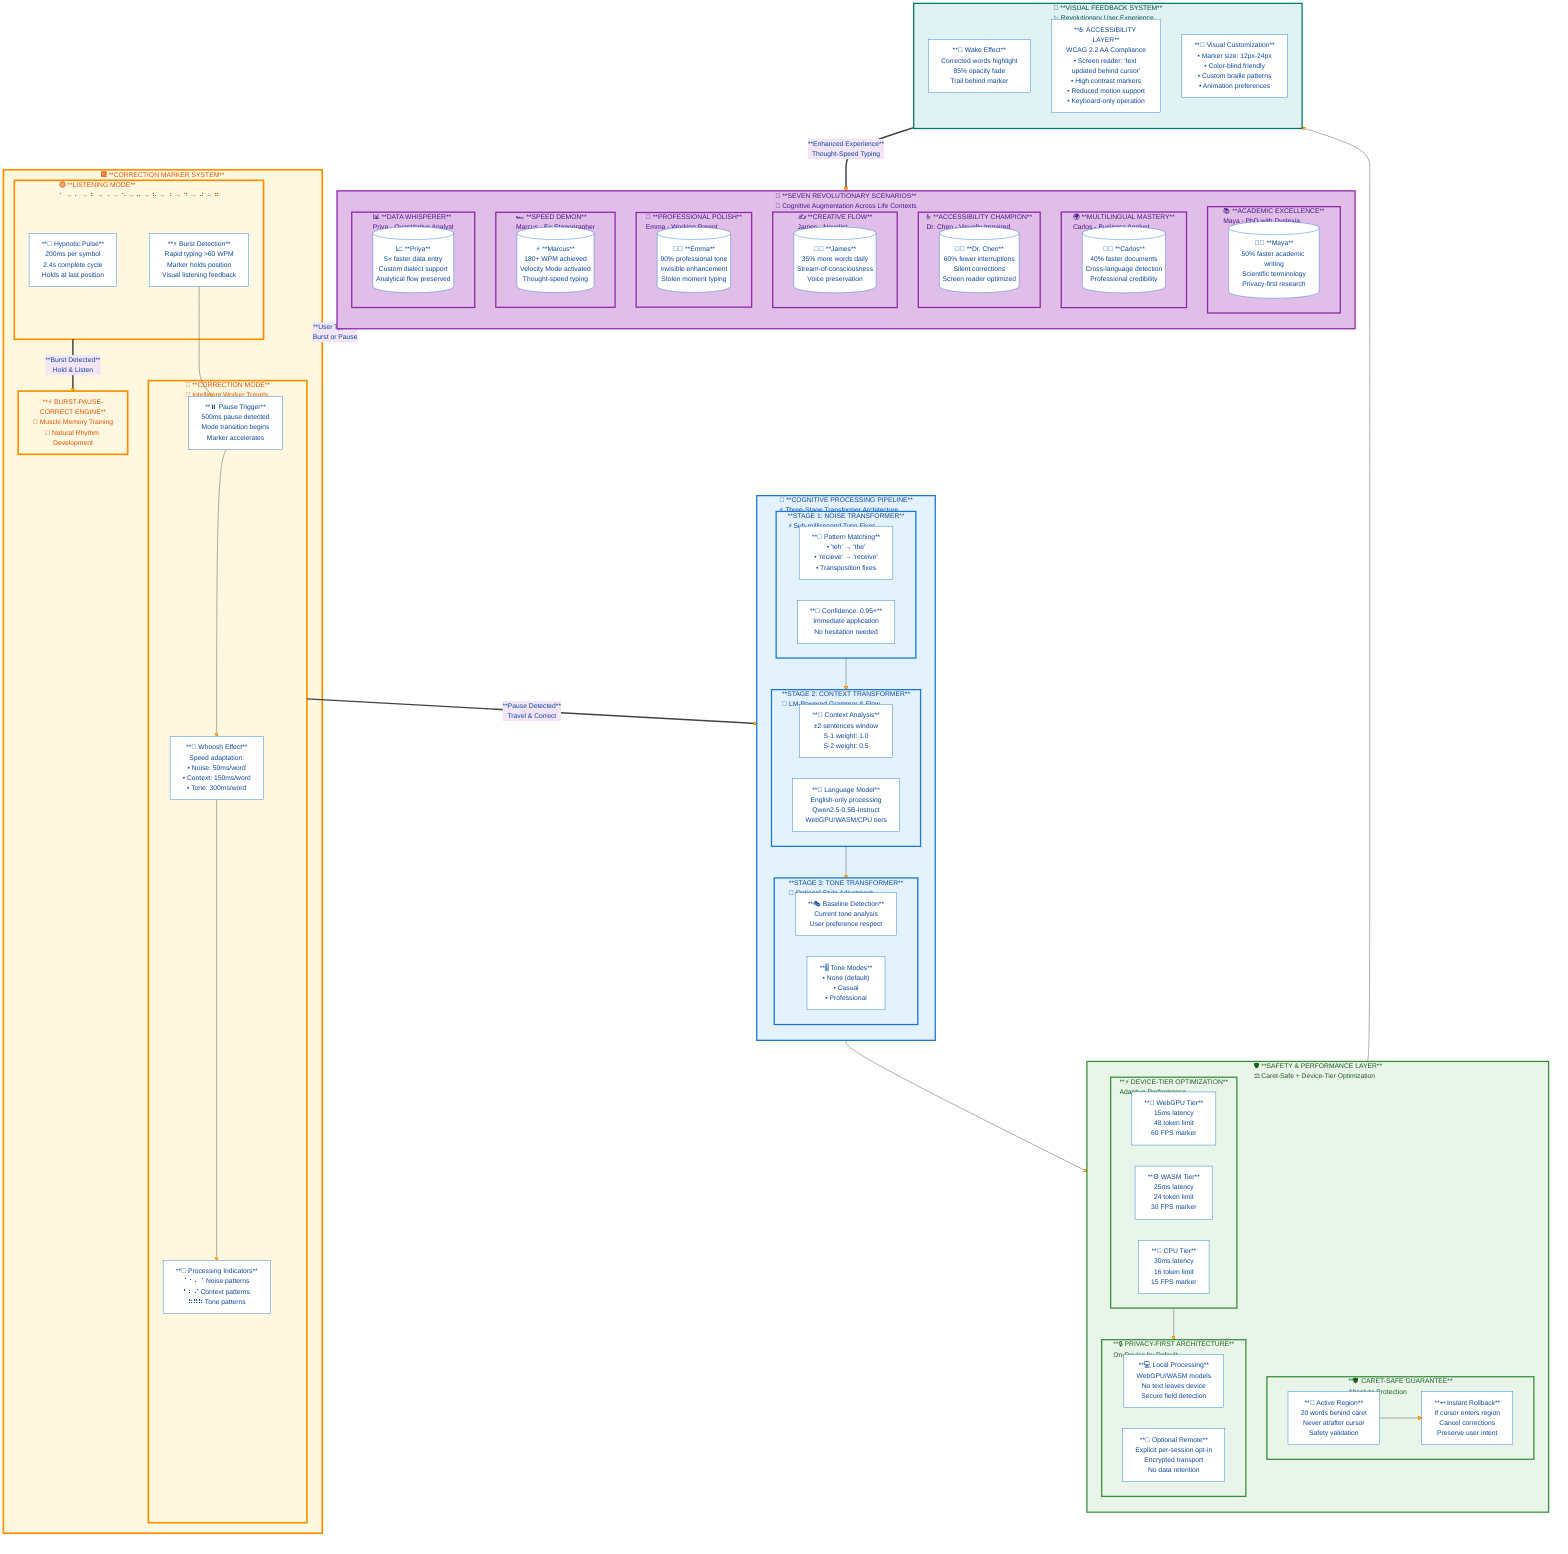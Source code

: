 %%{init: {'theme': 'base', 'themeVariables': {'primaryColor': '#e3f2fd', 'primaryTextColor': '#0d47a1', 'primaryBorderColor': '#1976d2', 'lineColor': '#424242', 'secondaryColor': '#f3e5f5', 'tertiaryColor': '#e8f5e8', 'background': '#fafafa', 'mainBkg': '#ffffff', 'secondBkg': '#f5f5f5', 'tertiaryBkg': '#eeeeee'}}}%%
%% ═══════════════════════════════════════════════════════════════════════════════
%% 🚀 MINDTYPE REVOLUTIONARY ARCHITECTURE - CORRECTION MARKER & SEVEN SCENARIOS
%% ═══════════════════════════════════════════════════════════════════════════════
%% 
%% PURPOSE: Revolutionary cognitive augmentation architecture enabling thought-speed typing
%% SCOPE: Correction Marker system with Burst-Pause-Correct methodology
%% VISION: Transform typing from mechanical skill to fluid expression of thought
%% 
%% REVOLUTIONARY FEATURES:
%% 🎆 Correction Marker (Listening Mode → Correction Mode)
%% ⚡ Burst-Pause-Correct Engine (Muscle Memory Training)
%% 🧠 Seven Usage Scenarios (Academic to Speed Mastery)
%% 🎯 Thought-Speed Typing (Cognitive Augmentation)
%% ═══════════════════════════════════════════════════════════════════════════════

graph TB
    %% ═══════════════════════════════════════════════════════════════
    %% 🎯 USER EXPERIENCE LAYER - SEVEN REVOLUTIONARY SCENARIOS
    %% ═══════════════════════════════════════════════════════════════
    subgraph SCENARIOS ["🌟 **SEVEN REVOLUTIONARY SCENARIOS**<br/>🎯 Cognitive Augmentation Across Life Contexts"]
        direction TB
        
        subgraph ACADEMIC ["📚 **ACADEMIC EXCELLENCE**<br/>Maya - PhD with Dyslexia"]
            MAYA[("👩‍🎓 **Maya**<br/>50% faster academic writing<br/>Scientific terminology<br/>Privacy-first research")]
        end
        
        subgraph MULTILINGUAL ["🌍 **MULTILINGUAL MASTERY**<br/>Carlos - Business Analyst"]
            CARLOS[("👨‍💼 **Carlos**<br/>40% faster documents<br/>Cross-language detection<br/>Professional credibility")]
        end
        
        subgraph ACCESSIBILITY ["♿ **ACCESSIBILITY CHAMPION**<br/>Dr. Chen - Visually Impaired"]
            CHEN[("👩‍⚕️ **Dr. Chen**<br/>60% fewer interruptions<br/>Silent corrections<br/>Screen reader optimized")]
        end
        
        subgraph CREATIVE ["✍️ **CREATIVE FLOW**<br/>James - Novelist"]
            JAMES[("👨‍🎨 **James**<br/>35% more words daily<br/>Stream-of-consciousness<br/>Voice preservation")]
        end
        
        subgraph PROFESSIONAL ["💼 **PROFESSIONAL POLISH**<br/>Emma - Working Parent"]
            EMMA[("👩‍💻 **Emma**<br/>90% professional tone<br/>Invisible enhancement<br/>Stolen moment typing")]
        end
        
        subgraph SPEED ["🏎️ **SPEED DEMON**<br/>Marcus - Ex-Stenographer"]
            MARCUS[("⚡ **Marcus**<br/>180+ WPM achieved<br/>Velocity Mode activated<br/>Thought-speed typing")]
        end
        
        subgraph DATA ["📊 **DATA WHISPERER**<br/>Priya - Quantitative Analyst"]
            PRIYA[("📈 **Priya**<br/>5× faster data entry<br/>Custom dialect support<br/>Analytical flow preserved")]
        end
    end
    
    %% ═══════════════════════════════════════════════════════════════
    %% 🎆 CORRECTION MARKER SYSTEM - THE REVOLUTIONARY VISUAL CORE
    %% ═══════════════════════════════════════════════════════════════
    subgraph MARKER_SYSTEM ["🎆 **CORRECTION MARKER SYSTEM**<br/>🧠 Revolutionary Visual Intelligence"]
        direction TB
        
        subgraph LISTENING ["🟢 **LISTENING MODE**<br/>⠂ → ⠄ → ⠆ → ⠠ → ⠢ → ⠤ → ⠦ → ⠰ → ⠲ → ⠴ → ⠶"]
            PULSE_ANIMATION["**🎵 Hypnotic Pulse**<br/>200ms per symbol<br/>2.4s complete cycle<br/>Holds at last position"]
            BURST_DETECTION["**⚡ Burst Detection**<br/>Rapid typing >60 WPM<br/>Marker holds position<br/>Visual listening feedback"]
        end
        
        subgraph CORRECTION ["🔴 **CORRECTION MODE**<br/>🚀 Intelligent Worker Travels"]
            PAUSE_TRIGGER["**⏸️ Pause Trigger**<br/>500ms pause detected<br/>Mode transition begins<br/>Marker accelerates"]
            TRAVEL_ANIMATION["**🌊 Whoosh Effect**<br/>Speed adaptation:<br/>• Noise: 50ms/word<br/>• Context: 150ms/word<br/>• Tone: 300ms/word"]
            PROCESSING_INDICATORS["**🎯 Processing Indicators**<br/>⠁⠂⠄⠈ Noise patterns<br/>⠃⠆⠌ Context patterns<br/>⠷⠿⠷ Tone patterns"]
        end
        
        BURST_PAUSE_ENGINE["**⚡ BURST-PAUSE-CORRECT ENGINE**<br/>🧠 Muscle Memory Training<br/>🔄 Natural Rhythm Development"]
    end
    
    %% ═══════════════════════════════════════════════════════════════
    %% 🧠 COGNITIVE PROCESSING PIPELINE - THREE-STAGE INTELLIGENCE
    %% ═══════════════════════════════════════════════════════════════
    subgraph PIPELINE ["🧠 **COGNITIVE PROCESSING PIPELINE**<br/>⚡ Three-Stage Transformer Architecture"]
        direction TB
        
        subgraph STAGE1 ["**STAGE 1: NOISE TRANSFORMER**<br/>⚡ Sub-millisecond Typo Fixes"]
            NOISE_RULES["**📝 Pattern Matching**<br/>• 'teh' → 'the'<br/>• 'recieve' → 'receive'<br/>• Transposition fixes"]
            NOISE_CONFIDENCE["**🎯 Confidence: 0.95+**<br/>Immediate application<br/>No hesitation needed"]
        end
        
        subgraph STAGE2 ["**STAGE 2: CONTEXT TRANSFORMER**<br/>🧠 LM-Powered Grammar & Flow"]
            CONTEXT_WINDOW["**📖 Context Analysis**<br/>±2 sentences window<br/>S-1 weight: 1.0<br/>S-2 weight: 0.5"]
            LM_PROCESSING["**🤖 Language Model**<br/>English-only processing<br/>Qwen2.5-0.5B-Instruct<br/>WebGPU/WASM/CPU tiers"]
        end
        
        subgraph STAGE3 ["**STAGE 3: TONE TRANSFORMER**<br/>🎨 Optional Style Adjustment"]
            TONE_DETECTION["**🎭 Baseline Detection**<br/>Current tone analysis<br/>User preference respect"]
            TONE_OPTIONS["**🎚️ Tone Modes**<br/>• None (default)<br/>• Casual<br/>• Professional"]
        end
    end
    
    %% ═══════════════════════════════════════════════════════════════
    %% 🛡️ SAFETY & PERFORMANCE LAYER - DEVICE-TIER OPTIMIZATION
    %% ═══════════════════════════════════════════════════════════════
    subgraph SAFETY_PERFORMANCE ["🛡️ **SAFETY & PERFORMANCE LAYER**<br/>⚖️ Caret-Safe + Device-Tier Optimization"]
        direction TB
        
        subgraph CARET_SAFETY ["**🛡️ CARET-SAFE GUARANTEE**<br/>Absolute Protection"]
            ACTIVE_REGION["**📍 Active Region**<br/>20 words behind caret<br/>Never at/after cursor<br/>Safety validation"]
            ROLLBACK_SYSTEM["**↩️ Instant Rollback**<br/>If cursor enters region<br/>Cancel corrections<br/>Preserve user intent"]
        end
        
        subgraph DEVICE_TIERS ["**⚡ DEVICE-TIER OPTIMIZATION**<br/>Adaptive Performance"]
            WEBGPU_TIER["**🚀 WebGPU Tier**<br/>15ms latency<br/>48 token limit<br/>60 FPS marker"]
            WASM_TIER["**⚙️ WASM Tier**<br/>25ms latency<br/>24 token limit<br/>30 FPS marker"]
            CPU_TIER["**🐌 CPU Tier**<br/>30ms latency<br/>16 token limit<br/>15 FPS marker"]
        end
        
        subgraph PRIVACY ["**🔒 PRIVACY-FIRST ARCHITECTURE**<br/>On-Device by Default"]
            LOCAL_PROCESSING["**💻 Local Processing**<br/>WebGPU/WASM models<br/>No text leaves device<br/>Secure field detection"]
            OPTIONAL_REMOTE["**🔐 Optional Remote**<br/>Explicit per-session opt-in<br/>Encrypted transport<br/>No data retention"]
        end
    end
    
    %% ═══════════════════════════════════════════════════════════════
    %% 🎨 VISUAL FEEDBACK SYSTEM - USER EXPERIENCE
    %% ═══════════════════════════════════════════════════════════════
    subgraph VISUAL_SYSTEM ["🎨 **VISUAL FEEDBACK SYSTEM**<br/>✨ Revolutionary User Experience"]
        direction TB
        
        WAKE_EFFECT["**🌊 Wake Effect**<br/>Corrected words highlight<br/>85% opacity fade<br/>Trail behind marker"]
        
        ACCESSIBILITY_LAYER["**♿ ACCESSIBILITY LAYER**<br/>WCAG 2.2 AA Compliance<br/>• Screen reader: 'text updated behind cursor'<br/>• High contrast markers<br/>• Reduced motion support<br/>• Keyboard-only operation"]
        
        VISUAL_CUSTOMIZATION["**🎨 Visual Customization**<br/>• Marker size: 12px-24px<br/>• Color-blind friendly<br/>• Custom braille patterns<br/>• Animation preferences"]
    end
    
    %% ═══════════════════════════════════════════════════════════════
    %% 🔄 REVOLUTIONARY DATA FLOW CONNECTIONS
    %% ═══════════════════════════════════════════════════════════════
    
    %% Scenarios to Marker System
    SCENARIOS ==>|"**User Types**<br/>Burst or Pause"| MARKER_SYSTEM
    
    %% Marker System to Processing
    LISTENING ==>|"**Burst Detected**<br/>Hold & Listen"| BURST_PAUSE_ENGINE
    CORRECTION ==>|"**Pause Detected**<br/>Travel & Correct"| PIPELINE
    
    %% Processing Pipeline Flow
    STAGE1 --> STAGE2
    STAGE2 --> STAGE3
    PIPELINE --> SAFETY_PERFORMANCE
    
    %% Safety to Visual
    SAFETY_PERFORMANCE --> VISUAL_SYSTEM
    
    %% Visual back to Scenarios
    VISUAL_SYSTEM ==>|"**Enhanced Experience**<br/>Thought-Speed Typing"| SCENARIOS
    
    %% Internal Marker System Flow
    BURST_DETECTION --> PAUSE_TRIGGER
    PAUSE_TRIGGER --> TRAVEL_ANIMATION
    TRAVEL_ANIMATION --> PROCESSING_INDICATORS
    
    %% Safety System Flow
    ACTIVE_REGION --> ROLLBACK_SYSTEM
    DEVICE_TIERS --> PRIVACY
    
    %% ═══════════════════════════════════════════════════════════════
    %% 🎨 REVOLUTIONARY VISUAL STYLING
    %% ═══════════════════════════════════════════════════════════════
    
    %% Scenario Colors (Revolutionary Purple Gradient)
    classDef scenario fill:#e1bee7,stroke:#8e24aa,stroke-width:3px,color:#4a148c
    
    %% Correction Marker (Revolutionary Gold)
    classDef marker fill:#fff8e1,stroke:#ff8f00,stroke-width:4px,color:#e65100
    
    %% Processing Pipeline (Revolutionary Blue)
    classDef pipeline fill:#e3f2fd,stroke:#1976d2,stroke-width:3px,color:#0d47a1
    
    %% Safety & Performance (Revolutionary Green)
    classDef safety fill:#e8f5e8,stroke:#388e3c,stroke-width:3px,color:#1b5e20
    
    %% Visual System (Revolutionary Cyan)
    classDef visual fill:#e0f2f1,stroke:#00796b,stroke-width:3px,color:#004d40
    
    %% Apply Revolutionary Styling
    class SCENARIOS,ACADEMIC,MULTILINGUAL,ACCESSIBILITY,CREATIVE,PROFESSIONAL,SPEED,DATA scenario
    class MARKER_SYSTEM,LISTENING,CORRECTION,BURST_PAUSE_ENGINE marker
    class PIPELINE,STAGE1,STAGE2,STAGE3 pipeline
    class SAFETY_PERFORMANCE,CARET_SAFETY,DEVICE_TIERS,PRIVACY safety
    class VISUAL_SYSTEM visual
    
    %% ═══════════════════════════════════════════════════════════════
    %% 📚 REVOLUTIONARY DOCUMENTATION REFERENCES
    %% ═══════════════════════════════════════════════════════════════
    %% 
    %% CORE REVOLUTIONARY DOCUMENTS:
    %% • docs/01-prd/01-PRD.md - Seven Scenarios & Correction Marker specs
    %% • docs/02-implementation/02-Implementation.md - 3-phase development plan
    %% • docs/03-system-principles/03-System-Principles.md - Revolutionary principles
    %% 
    %% ARCHITECTURE EVOLUTION:
    %% • This diagram represents the revolutionary vision (v0.6+)
    %% • Previous architecture.mmd represents legacy dual TS/Rust approach
    %% • Migration path: Enhance existing components toward revolutionary capabilities
    %% ═══════════════════════════════════════════════════════════════